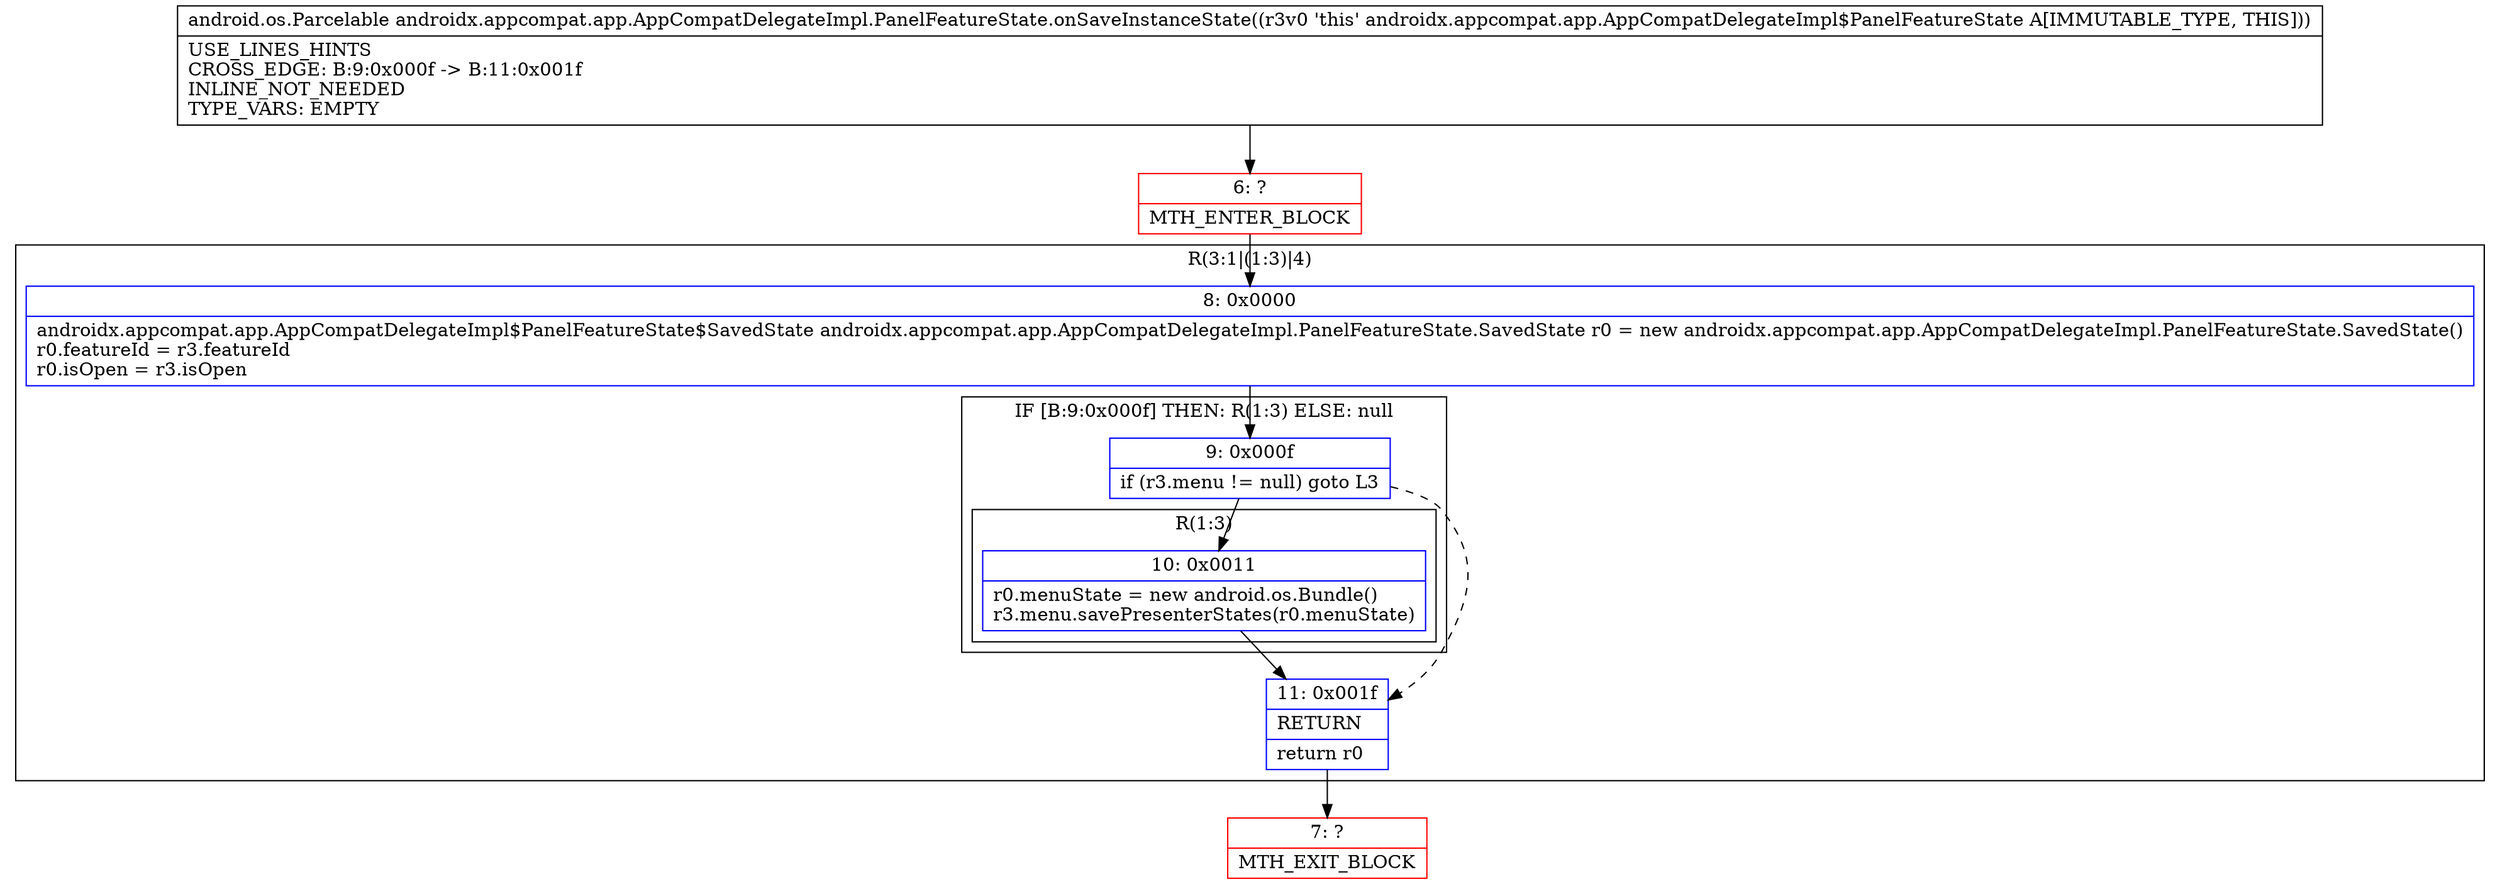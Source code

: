 digraph "CFG forandroidx.appcompat.app.AppCompatDelegateImpl.PanelFeatureState.onSaveInstanceState()Landroid\/os\/Parcelable;" {
subgraph cluster_Region_1855525657 {
label = "R(3:1|(1:3)|4)";
node [shape=record,color=blue];
Node_8 [shape=record,label="{8\:\ 0x0000|androidx.appcompat.app.AppCompatDelegateImpl$PanelFeatureState$SavedState androidx.appcompat.app.AppCompatDelegateImpl.PanelFeatureState.SavedState r0 = new androidx.appcompat.app.AppCompatDelegateImpl.PanelFeatureState.SavedState()\lr0.featureId = r3.featureId\lr0.isOpen = r3.isOpen\l}"];
subgraph cluster_IfRegion_2059239315 {
label = "IF [B:9:0x000f] THEN: R(1:3) ELSE: null";
node [shape=record,color=blue];
Node_9 [shape=record,label="{9\:\ 0x000f|if (r3.menu != null) goto L3\l}"];
subgraph cluster_Region_509209887 {
label = "R(1:3)";
node [shape=record,color=blue];
Node_10 [shape=record,label="{10\:\ 0x0011|r0.menuState = new android.os.Bundle()\lr3.menu.savePresenterStates(r0.menuState)\l}"];
}
}
Node_11 [shape=record,label="{11\:\ 0x001f|RETURN\l|return r0\l}"];
}
Node_6 [shape=record,color=red,label="{6\:\ ?|MTH_ENTER_BLOCK\l}"];
Node_7 [shape=record,color=red,label="{7\:\ ?|MTH_EXIT_BLOCK\l}"];
MethodNode[shape=record,label="{android.os.Parcelable androidx.appcompat.app.AppCompatDelegateImpl.PanelFeatureState.onSaveInstanceState((r3v0 'this' androidx.appcompat.app.AppCompatDelegateImpl$PanelFeatureState A[IMMUTABLE_TYPE, THIS]))  | USE_LINES_HINTS\lCROSS_EDGE: B:9:0x000f \-\> B:11:0x001f\lINLINE_NOT_NEEDED\lTYPE_VARS: EMPTY\l}"];
MethodNode -> Node_6;Node_8 -> Node_9;
Node_9 -> Node_10;
Node_9 -> Node_11[style=dashed];
Node_10 -> Node_11;
Node_11 -> Node_7;
Node_6 -> Node_8;
}

